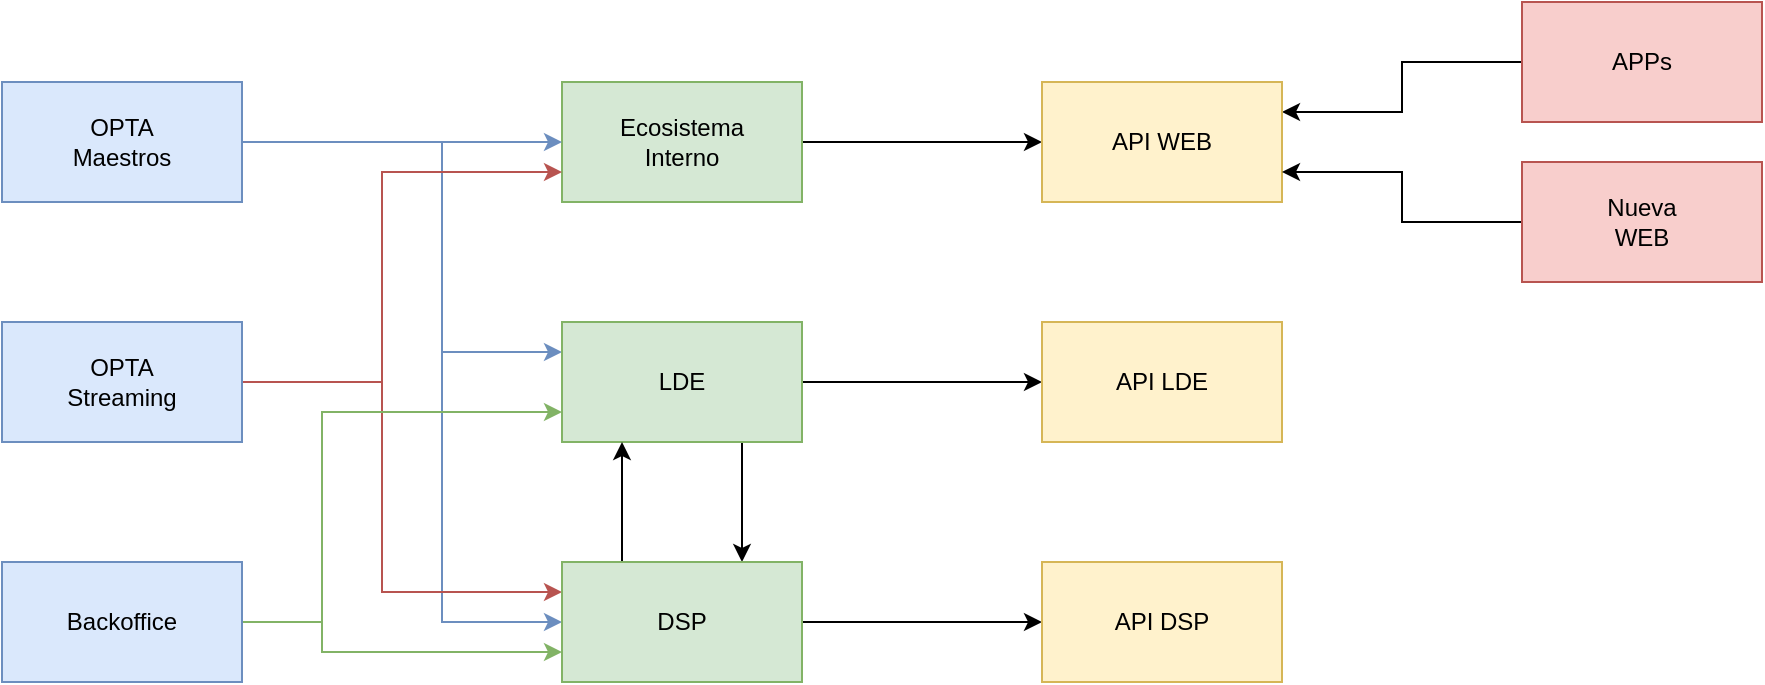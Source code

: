 <mxfile version="10.7.7" type="github"><diagram id="LHsivkUOgNUUJiMmCGNN" name="Page-1"><mxGraphModel dx="1396" dy="716" grid="1" gridSize="10" guides="1" tooltips="1" connect="1" arrows="1" fold="1" page="1" pageScale="1" pageWidth="2336" pageHeight="1654" math="0" shadow="0"><root><mxCell id="0"/><mxCell id="1" parent="0"/><mxCell id="TjyyEjWZZy7XqdxX7_MF-12" style="edgeStyle=orthogonalEdgeStyle;rounded=0;orthogonalLoop=1;jettySize=auto;html=1;exitX=1;exitY=0.5;exitDx=0;exitDy=0;entryX=0;entryY=0.5;entryDx=0;entryDy=0;" parent="1" source="TjyyEjWZZy7XqdxX7_MF-1" target="TjyyEjWZZy7XqdxX7_MF-9" edge="1"><mxGeometry relative="1" as="geometry"><mxPoint x="800" y="320" as="targetPoint"/></mxGeometry></mxCell><mxCell id="TjyyEjWZZy7XqdxX7_MF-1" value="Ecosistema&lt;br&gt;Interno&lt;br&gt;" style="rounded=0;whiteSpace=wrap;html=1;fillColor=#d5e8d4;strokeColor=#82b366;" parent="1" vertex="1"><mxGeometry x="520" y="290" width="120" height="60" as="geometry"/></mxCell><mxCell id="TjyyEjWZZy7XqdxX7_MF-16" style="edgeStyle=orthogonalEdgeStyle;rounded=0;orthogonalLoop=1;jettySize=auto;html=1;exitX=1;exitY=0.5;exitDx=0;exitDy=0;entryX=0;entryY=0.5;entryDx=0;entryDy=0;fillColor=#dae8fc;strokeColor=#6c8ebf;" parent="1" source="TjyyEjWZZy7XqdxX7_MF-2" target="TjyyEjWZZy7XqdxX7_MF-1" edge="1"><mxGeometry relative="1" as="geometry"/></mxCell><mxCell id="TjyyEjWZZy7XqdxX7_MF-17" style="edgeStyle=orthogonalEdgeStyle;rounded=0;orthogonalLoop=1;jettySize=auto;html=1;exitX=1;exitY=0.5;exitDx=0;exitDy=0;entryX=0;entryY=0.25;entryDx=0;entryDy=0;fillColor=#dae8fc;strokeColor=#6c8ebf;" parent="1" source="TjyyEjWZZy7XqdxX7_MF-2" target="TjyyEjWZZy7XqdxX7_MF-4" edge="1"><mxGeometry relative="1" as="geometry"><Array as="points"><mxPoint x="460" y="320"/><mxPoint x="460" y="425"/></Array></mxGeometry></mxCell><mxCell id="TjyyEjWZZy7XqdxX7_MF-18" style="edgeStyle=orthogonalEdgeStyle;rounded=0;orthogonalLoop=1;jettySize=auto;html=1;exitX=1;exitY=0.5;exitDx=0;exitDy=0;entryX=0;entryY=0.5;entryDx=0;entryDy=0;fillColor=#dae8fc;strokeColor=#6c8ebf;" parent="1" source="TjyyEjWZZy7XqdxX7_MF-2" target="TjyyEjWZZy7XqdxX7_MF-6" edge="1"><mxGeometry relative="1" as="geometry"><Array as="points"><mxPoint x="460" y="320"/><mxPoint x="460" y="560"/></Array></mxGeometry></mxCell><mxCell id="TjyyEjWZZy7XqdxX7_MF-2" value="OPTA&lt;br&gt;Maestros&lt;br&gt;" style="rounded=0;whiteSpace=wrap;html=1;fillColor=#dae8fc;strokeColor=#6c8ebf;" parent="1" vertex="1"><mxGeometry x="240" y="290" width="120" height="60" as="geometry"/></mxCell><mxCell id="TjyyEjWZZy7XqdxX7_MF-19" style="edgeStyle=orthogonalEdgeStyle;rounded=0;orthogonalLoop=1;jettySize=auto;html=1;exitX=1;exitY=0.5;exitDx=0;exitDy=0;entryX=0;entryY=0.75;entryDx=0;entryDy=0;fillColor=#f8cecc;strokeColor=#b85450;" parent="1" source="TjyyEjWZZy7XqdxX7_MF-3" target="TjyyEjWZZy7XqdxX7_MF-1" edge="1"><mxGeometry relative="1" as="geometry"><Array as="points"><mxPoint x="430" y="440"/><mxPoint x="430" y="335"/></Array></mxGeometry></mxCell><mxCell id="TjyyEjWZZy7XqdxX7_MF-20" style="edgeStyle=orthogonalEdgeStyle;rounded=0;orthogonalLoop=1;jettySize=auto;html=1;exitX=1;exitY=0.5;exitDx=0;exitDy=0;entryX=0;entryY=0.25;entryDx=0;entryDy=0;fillColor=#f8cecc;strokeColor=#b85450;" parent="1" source="TjyyEjWZZy7XqdxX7_MF-3" target="TjyyEjWZZy7XqdxX7_MF-6" edge="1"><mxGeometry relative="1" as="geometry"><Array as="points"><mxPoint x="430" y="440"/><mxPoint x="430" y="545"/></Array></mxGeometry></mxCell><mxCell id="TjyyEjWZZy7XqdxX7_MF-3" value="OPTA&lt;br&gt;Streaming&lt;br&gt;" style="rounded=0;whiteSpace=wrap;html=1;fillColor=#dae8fc;strokeColor=#6c8ebf;" parent="1" vertex="1"><mxGeometry x="240" y="410" width="120" height="60" as="geometry"/></mxCell><mxCell id="TjyyEjWZZy7XqdxX7_MF-23" style="edgeStyle=orthogonalEdgeStyle;rounded=0;orthogonalLoop=1;jettySize=auto;html=1;exitX=1;exitY=0.5;exitDx=0;exitDy=0;entryX=0;entryY=0.5;entryDx=0;entryDy=0;" parent="1" source="TjyyEjWZZy7XqdxX7_MF-4" target="TjyyEjWZZy7XqdxX7_MF-10" edge="1"><mxGeometry relative="1" as="geometry"/></mxCell><mxCell id="TjyyEjWZZy7XqdxX7_MF-26" style="edgeStyle=orthogonalEdgeStyle;rounded=0;orthogonalLoop=1;jettySize=auto;html=1;exitX=0.75;exitY=1;exitDx=0;exitDy=0;entryX=0.75;entryY=0;entryDx=0;entryDy=0;" parent="1" source="TjyyEjWZZy7XqdxX7_MF-4" target="TjyyEjWZZy7XqdxX7_MF-6" edge="1"><mxGeometry relative="1" as="geometry"/></mxCell><mxCell id="TjyyEjWZZy7XqdxX7_MF-4" value="LDE&lt;br&gt;" style="rounded=0;whiteSpace=wrap;html=1;fillColor=#d5e8d4;strokeColor=#82b366;" parent="1" vertex="1"><mxGeometry x="520" y="410" width="120" height="60" as="geometry"/></mxCell><mxCell id="TjyyEjWZZy7XqdxX7_MF-24" style="edgeStyle=orthogonalEdgeStyle;rounded=0;orthogonalLoop=1;jettySize=auto;html=1;exitX=1;exitY=0.5;exitDx=0;exitDy=0;entryX=0;entryY=0.5;entryDx=0;entryDy=0;" parent="1" source="TjyyEjWZZy7XqdxX7_MF-6" target="TjyyEjWZZy7XqdxX7_MF-11" edge="1"><mxGeometry relative="1" as="geometry"/></mxCell><mxCell id="TjyyEjWZZy7XqdxX7_MF-27" style="edgeStyle=orthogonalEdgeStyle;rounded=0;orthogonalLoop=1;jettySize=auto;html=1;exitX=0.25;exitY=0;exitDx=0;exitDy=0;entryX=0.25;entryY=1;entryDx=0;entryDy=0;" parent="1" source="TjyyEjWZZy7XqdxX7_MF-6" target="TjyyEjWZZy7XqdxX7_MF-4" edge="1"><mxGeometry relative="1" as="geometry"/></mxCell><mxCell id="TjyyEjWZZy7XqdxX7_MF-6" value="DSP&lt;br&gt;" style="rounded=0;whiteSpace=wrap;html=1;fillColor=#d5e8d4;strokeColor=#82b366;" parent="1" vertex="1"><mxGeometry x="520" y="530" width="120" height="60" as="geometry"/></mxCell><mxCell id="TjyyEjWZZy7XqdxX7_MF-21" style="edgeStyle=orthogonalEdgeStyle;rounded=0;orthogonalLoop=1;jettySize=auto;html=1;exitX=1;exitY=0.5;exitDx=0;exitDy=0;entryX=0;entryY=0.75;entryDx=0;entryDy=0;fillColor=#d5e8d4;strokeColor=#82b366;" parent="1" source="TjyyEjWZZy7XqdxX7_MF-7" target="TjyyEjWZZy7XqdxX7_MF-6" edge="1"><mxGeometry relative="1" as="geometry"><Array as="points"><mxPoint x="400" y="560"/><mxPoint x="400" y="575"/></Array></mxGeometry></mxCell><mxCell id="TjyyEjWZZy7XqdxX7_MF-22" style="edgeStyle=orthogonalEdgeStyle;rounded=0;orthogonalLoop=1;jettySize=auto;html=1;exitX=1;exitY=0.5;exitDx=0;exitDy=0;entryX=0;entryY=0.75;entryDx=0;entryDy=0;fillColor=#d5e8d4;strokeColor=#82b366;" parent="1" source="TjyyEjWZZy7XqdxX7_MF-7" target="TjyyEjWZZy7XqdxX7_MF-4" edge="1"><mxGeometry relative="1" as="geometry"><Array as="points"><mxPoint x="400" y="560"/><mxPoint x="400" y="455"/></Array></mxGeometry></mxCell><mxCell id="TjyyEjWZZy7XqdxX7_MF-7" value="Backoffice&lt;br&gt;" style="rounded=0;whiteSpace=wrap;html=1;fillColor=#dae8fc;strokeColor=#6c8ebf;" parent="1" vertex="1"><mxGeometry x="240" y="530" width="120" height="60" as="geometry"/></mxCell><mxCell id="TjyyEjWZZy7XqdxX7_MF-14" style="edgeStyle=orthogonalEdgeStyle;rounded=0;orthogonalLoop=1;jettySize=auto;html=1;exitX=0;exitY=0.5;exitDx=0;exitDy=0;entryX=1;entryY=0.25;entryDx=0;entryDy=0;" parent="1" source="TjyyEjWZZy7XqdxX7_MF-8" target="TjyyEjWZZy7XqdxX7_MF-9" edge="1"><mxGeometry relative="1" as="geometry"/></mxCell><mxCell id="TjyyEjWZZy7XqdxX7_MF-8" value="APPs&lt;br&gt;" style="rounded=0;whiteSpace=wrap;html=1;fillColor=#f8cecc;strokeColor=#b85450;" parent="1" vertex="1"><mxGeometry x="1000" y="250" width="120" height="60" as="geometry"/></mxCell><mxCell id="TjyyEjWZZy7XqdxX7_MF-9" value="API WEB&lt;br&gt;" style="rounded=0;whiteSpace=wrap;html=1;fillColor=#fff2cc;strokeColor=#d6b656;" parent="1" vertex="1"><mxGeometry x="760" y="290" width="120" height="60" as="geometry"/></mxCell><mxCell id="TjyyEjWZZy7XqdxX7_MF-10" value="API LDE&lt;br&gt;" style="rounded=0;whiteSpace=wrap;html=1;fillColor=#fff2cc;strokeColor=#d6b656;" parent="1" vertex="1"><mxGeometry x="760" y="410" width="120" height="60" as="geometry"/></mxCell><mxCell id="TjyyEjWZZy7XqdxX7_MF-11" value="API DSP&lt;br&gt;" style="rounded=0;whiteSpace=wrap;html=1;fillColor=#fff2cc;strokeColor=#d6b656;" parent="1" vertex="1"><mxGeometry x="760" y="530" width="120" height="60" as="geometry"/></mxCell><mxCell id="TjyyEjWZZy7XqdxX7_MF-29" style="edgeStyle=orthogonalEdgeStyle;rounded=0;orthogonalLoop=1;jettySize=auto;html=1;exitX=0;exitY=0.5;exitDx=0;exitDy=0;entryX=1;entryY=0.75;entryDx=0;entryDy=0;" parent="1" source="TjyyEjWZZy7XqdxX7_MF-28" target="TjyyEjWZZy7XqdxX7_MF-9" edge="1"><mxGeometry relative="1" as="geometry"/></mxCell><mxCell id="TjyyEjWZZy7XqdxX7_MF-28" value="Nueva&lt;br&gt;WEB&lt;br&gt;" style="rounded=0;whiteSpace=wrap;html=1;fillColor=#f8cecc;strokeColor=#b85450;" parent="1" vertex="1"><mxGeometry x="1000" y="330" width="120" height="60" as="geometry"/></mxCell></root></mxGraphModel></diagram></mxfile>